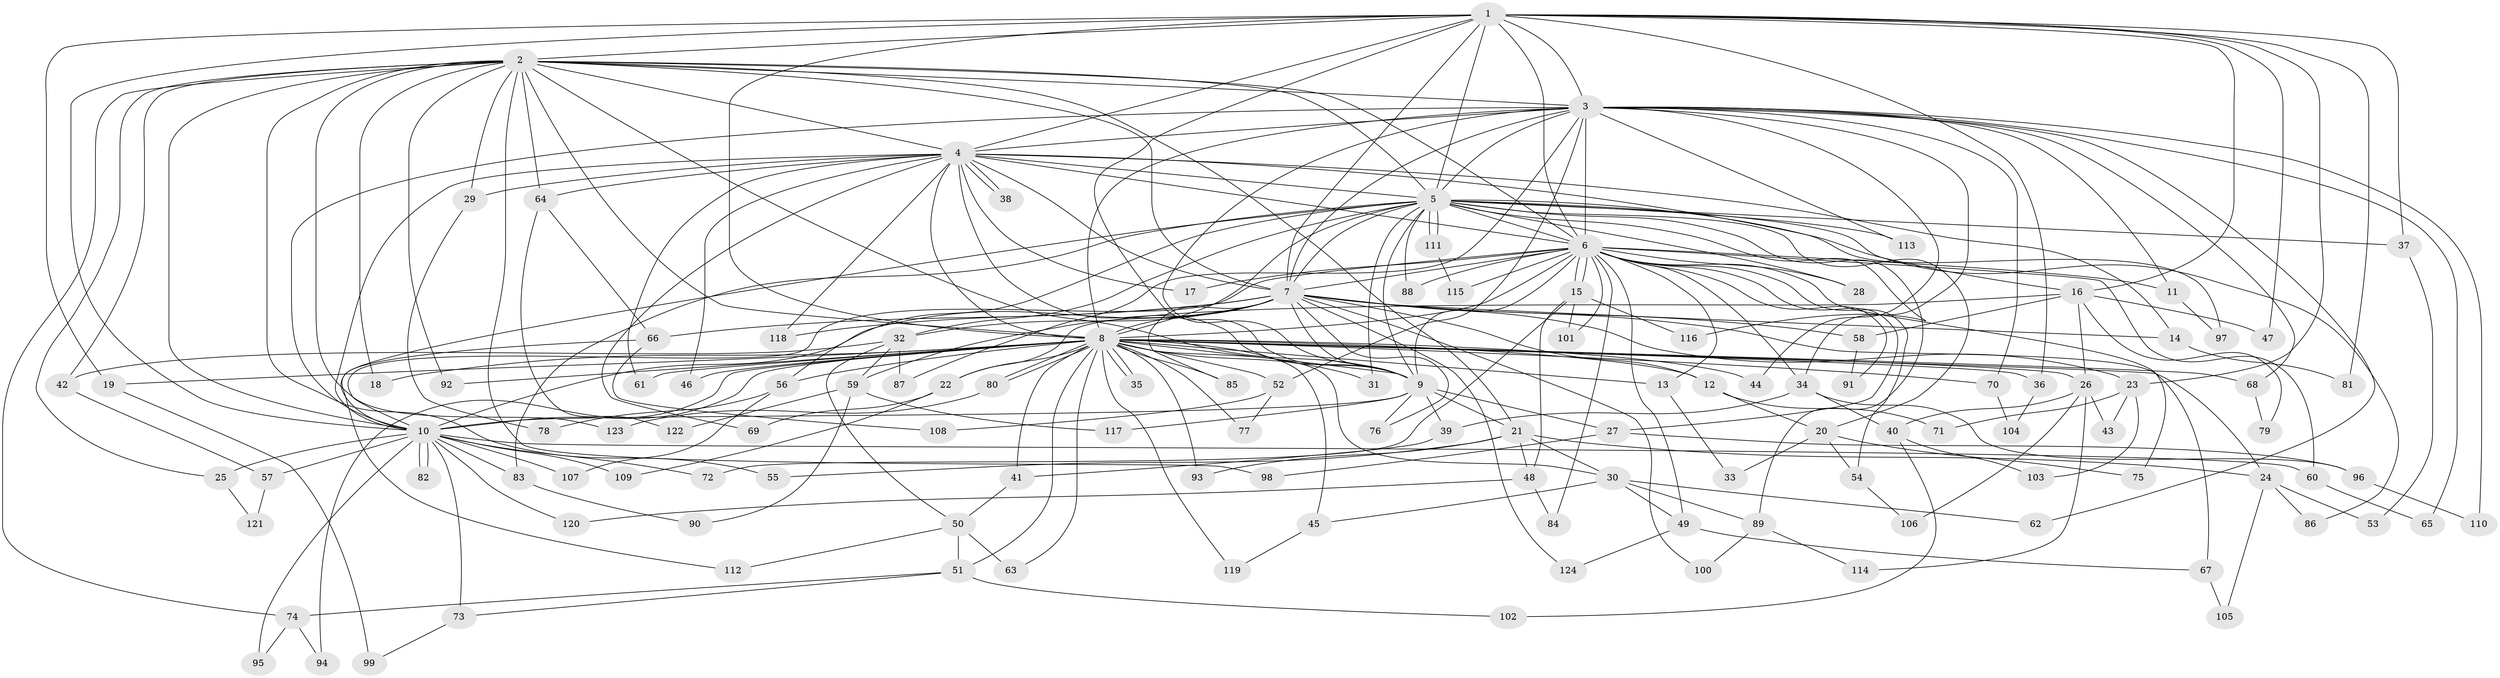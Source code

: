 // Generated by graph-tools (version 1.1) at 2025/01/03/09/25 03:01:13]
// undirected, 124 vertices, 273 edges
graph export_dot {
graph [start="1"]
  node [color=gray90,style=filled];
  1;
  2;
  3;
  4;
  5;
  6;
  7;
  8;
  9;
  10;
  11;
  12;
  13;
  14;
  15;
  16;
  17;
  18;
  19;
  20;
  21;
  22;
  23;
  24;
  25;
  26;
  27;
  28;
  29;
  30;
  31;
  32;
  33;
  34;
  35;
  36;
  37;
  38;
  39;
  40;
  41;
  42;
  43;
  44;
  45;
  46;
  47;
  48;
  49;
  50;
  51;
  52;
  53;
  54;
  55;
  56;
  57;
  58;
  59;
  60;
  61;
  62;
  63;
  64;
  65;
  66;
  67;
  68;
  69;
  70;
  71;
  72;
  73;
  74;
  75;
  76;
  77;
  78;
  79;
  80;
  81;
  82;
  83;
  84;
  85;
  86;
  87;
  88;
  89;
  90;
  91;
  92;
  93;
  94;
  95;
  96;
  97;
  98;
  99;
  100;
  101;
  102;
  103;
  104;
  105;
  106;
  107;
  108;
  109;
  110;
  111;
  112;
  113;
  114;
  115;
  116;
  117;
  118;
  119;
  120;
  121;
  122;
  123;
  124;
  1 -- 2;
  1 -- 3;
  1 -- 4;
  1 -- 5;
  1 -- 6;
  1 -- 7;
  1 -- 8;
  1 -- 9;
  1 -- 10;
  1 -- 16;
  1 -- 19;
  1 -- 23;
  1 -- 36;
  1 -- 37;
  1 -- 47;
  1 -- 81;
  2 -- 3;
  2 -- 4;
  2 -- 5;
  2 -- 6;
  2 -- 7;
  2 -- 8;
  2 -- 9;
  2 -- 10;
  2 -- 18;
  2 -- 21;
  2 -- 25;
  2 -- 29;
  2 -- 42;
  2 -- 55;
  2 -- 64;
  2 -- 74;
  2 -- 92;
  2 -- 98;
  2 -- 123;
  3 -- 4;
  3 -- 5;
  3 -- 6;
  3 -- 7;
  3 -- 8;
  3 -- 9;
  3 -- 10;
  3 -- 11;
  3 -- 34;
  3 -- 44;
  3 -- 52;
  3 -- 62;
  3 -- 65;
  3 -- 68;
  3 -- 70;
  3 -- 87;
  3 -- 110;
  3 -- 113;
  4 -- 5;
  4 -- 6;
  4 -- 7;
  4 -- 8;
  4 -- 9;
  4 -- 10;
  4 -- 14;
  4 -- 16;
  4 -- 17;
  4 -- 29;
  4 -- 38;
  4 -- 38;
  4 -- 46;
  4 -- 61;
  4 -- 64;
  4 -- 69;
  4 -- 118;
  5 -- 6;
  5 -- 7;
  5 -- 8;
  5 -- 9;
  5 -- 10;
  5 -- 20;
  5 -- 28;
  5 -- 31;
  5 -- 32;
  5 -- 37;
  5 -- 56;
  5 -- 83;
  5 -- 86;
  5 -- 88;
  5 -- 89;
  5 -- 97;
  5 -- 111;
  5 -- 111;
  5 -- 113;
  5 -- 116;
  6 -- 7;
  6 -- 8;
  6 -- 9;
  6 -- 10;
  6 -- 11;
  6 -- 13;
  6 -- 15;
  6 -- 15;
  6 -- 17;
  6 -- 27;
  6 -- 28;
  6 -- 34;
  6 -- 49;
  6 -- 54;
  6 -- 60;
  6 -- 75;
  6 -- 84;
  6 -- 88;
  6 -- 91;
  6 -- 101;
  6 -- 115;
  7 -- 8;
  7 -- 9;
  7 -- 10;
  7 -- 12;
  7 -- 14;
  7 -- 23;
  7 -- 32;
  7 -- 58;
  7 -- 59;
  7 -- 66;
  7 -- 67;
  7 -- 76;
  7 -- 85;
  7 -- 100;
  7 -- 118;
  7 -- 124;
  8 -- 9;
  8 -- 10;
  8 -- 12;
  8 -- 13;
  8 -- 18;
  8 -- 19;
  8 -- 22;
  8 -- 24;
  8 -- 26;
  8 -- 30;
  8 -- 31;
  8 -- 35;
  8 -- 35;
  8 -- 36;
  8 -- 41;
  8 -- 44;
  8 -- 45;
  8 -- 46;
  8 -- 51;
  8 -- 52;
  8 -- 56;
  8 -- 61;
  8 -- 63;
  8 -- 68;
  8 -- 70;
  8 -- 77;
  8 -- 80;
  8 -- 80;
  8 -- 85;
  8 -- 92;
  8 -- 93;
  8 -- 94;
  8 -- 119;
  9 -- 10;
  9 -- 21;
  9 -- 27;
  9 -- 39;
  9 -- 76;
  9 -- 117;
  10 -- 25;
  10 -- 57;
  10 -- 60;
  10 -- 72;
  10 -- 73;
  10 -- 82;
  10 -- 82;
  10 -- 83;
  10 -- 95;
  10 -- 107;
  10 -- 109;
  10 -- 120;
  11 -- 97;
  12 -- 20;
  12 -- 71;
  13 -- 33;
  14 -- 81;
  15 -- 48;
  15 -- 72;
  15 -- 101;
  15 -- 116;
  16 -- 22;
  16 -- 26;
  16 -- 47;
  16 -- 58;
  16 -- 79;
  19 -- 99;
  20 -- 33;
  20 -- 54;
  20 -- 75;
  21 -- 24;
  21 -- 30;
  21 -- 48;
  21 -- 55;
  21 -- 93;
  22 -- 69;
  22 -- 109;
  23 -- 43;
  23 -- 71;
  23 -- 103;
  24 -- 53;
  24 -- 86;
  24 -- 105;
  25 -- 121;
  26 -- 40;
  26 -- 43;
  26 -- 106;
  26 -- 114;
  27 -- 96;
  27 -- 98;
  29 -- 78;
  30 -- 45;
  30 -- 49;
  30 -- 62;
  30 -- 89;
  32 -- 42;
  32 -- 50;
  32 -- 59;
  32 -- 87;
  34 -- 39;
  34 -- 40;
  34 -- 96;
  36 -- 104;
  37 -- 53;
  39 -- 41;
  40 -- 102;
  40 -- 103;
  41 -- 50;
  42 -- 57;
  45 -- 119;
  48 -- 84;
  48 -- 120;
  49 -- 67;
  49 -- 124;
  50 -- 51;
  50 -- 63;
  50 -- 112;
  51 -- 73;
  51 -- 74;
  51 -- 102;
  52 -- 77;
  52 -- 108;
  54 -- 106;
  56 -- 78;
  56 -- 107;
  57 -- 121;
  58 -- 91;
  59 -- 90;
  59 -- 117;
  59 -- 122;
  60 -- 65;
  64 -- 66;
  64 -- 122;
  66 -- 108;
  66 -- 112;
  67 -- 105;
  68 -- 79;
  70 -- 104;
  73 -- 99;
  74 -- 94;
  74 -- 95;
  80 -- 123;
  83 -- 90;
  89 -- 100;
  89 -- 114;
  96 -- 110;
  111 -- 115;
}
